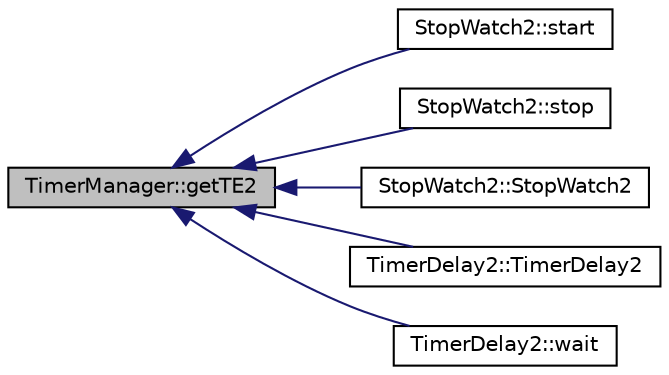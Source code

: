 digraph G
{
  edge [fontname="Helvetica",fontsize="10",labelfontname="Helvetica",labelfontsize="10"];
  node [fontname="Helvetica",fontsize="10",shape=record];
  rankdir=LR;
  Node1 [label="TimerManager::getTE2",height=0.2,width=0.4,color="black", fillcolor="grey75", style="filled" fontcolor="black"];
  Node1 -> Node2 [dir=back,color="midnightblue",fontsize="10",style="solid",fontname="Helvetica"];
  Node2 [label="StopWatch2::start",height=0.2,width=0.4,color="black", fillcolor="white", style="filled",URL="$class_stop_watch2.html#a29fb45d9597bccfa6d63f93482436c36"];
  Node1 -> Node3 [dir=back,color="midnightblue",fontsize="10",style="solid",fontname="Helvetica"];
  Node3 [label="StopWatch2::stop",height=0.2,width=0.4,color="black", fillcolor="white", style="filled",URL="$class_stop_watch2.html#a15919995d29787101992c7bdd97f1e74"];
  Node1 -> Node4 [dir=back,color="midnightblue",fontsize="10",style="solid",fontname="Helvetica"];
  Node4 [label="StopWatch2::StopWatch2",height=0.2,width=0.4,color="black", fillcolor="white", style="filled",URL="$class_stop_watch2.html#ab106264849ec08dab55b0bea3174130e"];
  Node1 -> Node5 [dir=back,color="midnightblue",fontsize="10",style="solid",fontname="Helvetica"];
  Node5 [label="TimerDelay2::TimerDelay2",height=0.2,width=0.4,color="black", fillcolor="white", style="filled",URL="$class_timer_delay2.html#a0971a5e76678b61f7aabb664363de89a"];
  Node1 -> Node6 [dir=back,color="midnightblue",fontsize="10",style="solid",fontname="Helvetica"];
  Node6 [label="TimerDelay2::wait",height=0.2,width=0.4,color="black", fillcolor="white", style="filled",URL="$class_timer_delay2.html#aef27679b4a8c7af25ead4b8367a9dd9a"];
}
